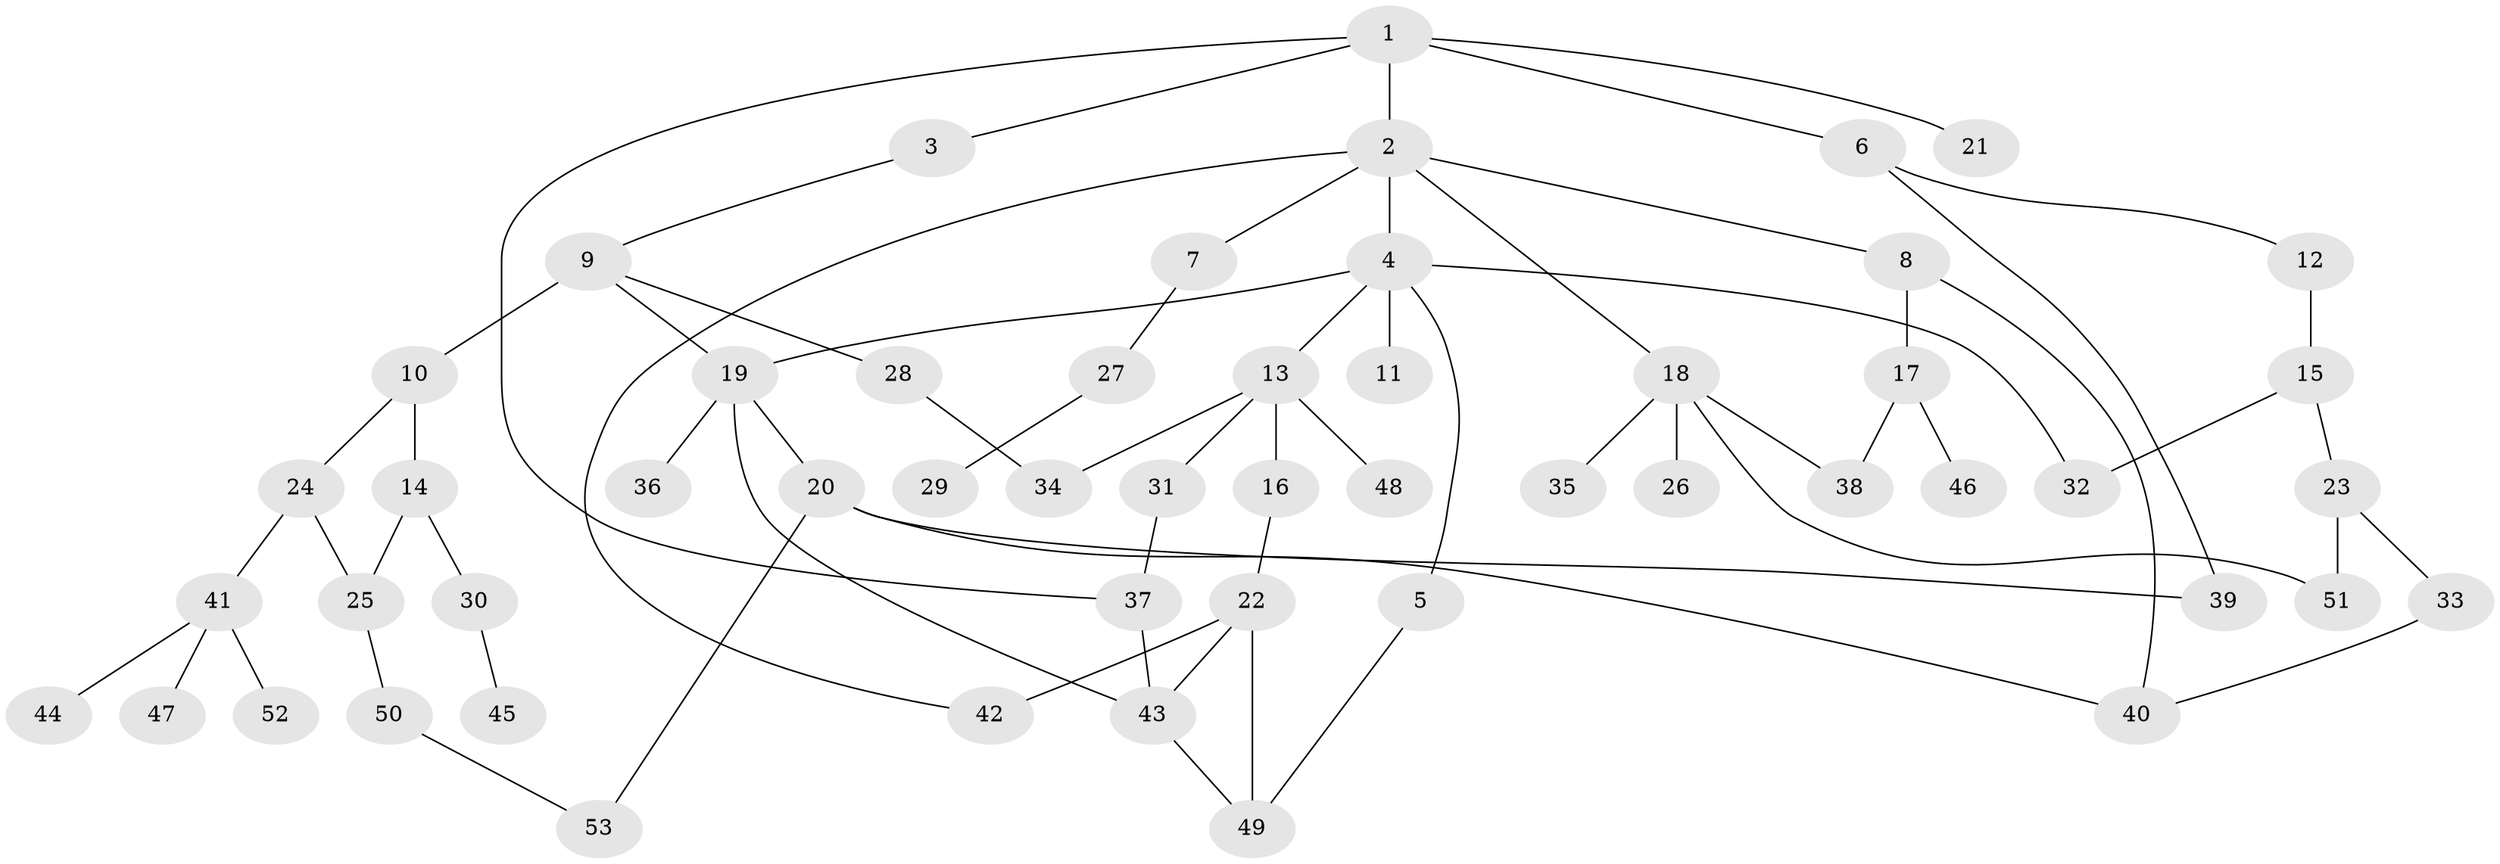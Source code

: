 // coarse degree distribution, {5: 0.11428571428571428, 6: 0.02857142857142857, 9: 0.02857142857142857, 3: 0.2, 4: 0.14285714285714285, 1: 0.2857142857142857, 2: 0.2}
// Generated by graph-tools (version 1.1) at 2025/23/03/03/25 07:23:31]
// undirected, 53 vertices, 68 edges
graph export_dot {
graph [start="1"]
  node [color=gray90,style=filled];
  1;
  2;
  3;
  4;
  5;
  6;
  7;
  8;
  9;
  10;
  11;
  12;
  13;
  14;
  15;
  16;
  17;
  18;
  19;
  20;
  21;
  22;
  23;
  24;
  25;
  26;
  27;
  28;
  29;
  30;
  31;
  32;
  33;
  34;
  35;
  36;
  37;
  38;
  39;
  40;
  41;
  42;
  43;
  44;
  45;
  46;
  47;
  48;
  49;
  50;
  51;
  52;
  53;
  1 -- 2;
  1 -- 3;
  1 -- 6;
  1 -- 21;
  1 -- 37;
  2 -- 4;
  2 -- 7;
  2 -- 8;
  2 -- 18;
  2 -- 42;
  3 -- 9;
  4 -- 5;
  4 -- 11;
  4 -- 13;
  4 -- 32;
  4 -- 19;
  5 -- 49;
  6 -- 12;
  6 -- 39;
  7 -- 27;
  8 -- 17;
  8 -- 40;
  9 -- 10;
  9 -- 19;
  9 -- 28;
  10 -- 14;
  10 -- 24;
  12 -- 15;
  13 -- 16;
  13 -- 31;
  13 -- 34;
  13 -- 48;
  14 -- 30;
  14 -- 25;
  15 -- 23;
  15 -- 32;
  16 -- 22;
  17 -- 38;
  17 -- 46;
  18 -- 26;
  18 -- 35;
  18 -- 51;
  18 -- 38;
  19 -- 20;
  19 -- 36;
  19 -- 43;
  20 -- 39;
  20 -- 40;
  20 -- 53;
  22 -- 43;
  22 -- 49;
  22 -- 42;
  23 -- 33;
  23 -- 51;
  24 -- 25;
  24 -- 41;
  25 -- 50;
  27 -- 29;
  28 -- 34;
  30 -- 45;
  31 -- 37;
  33 -- 40;
  37 -- 43;
  41 -- 44;
  41 -- 47;
  41 -- 52;
  43 -- 49;
  50 -- 53;
}
